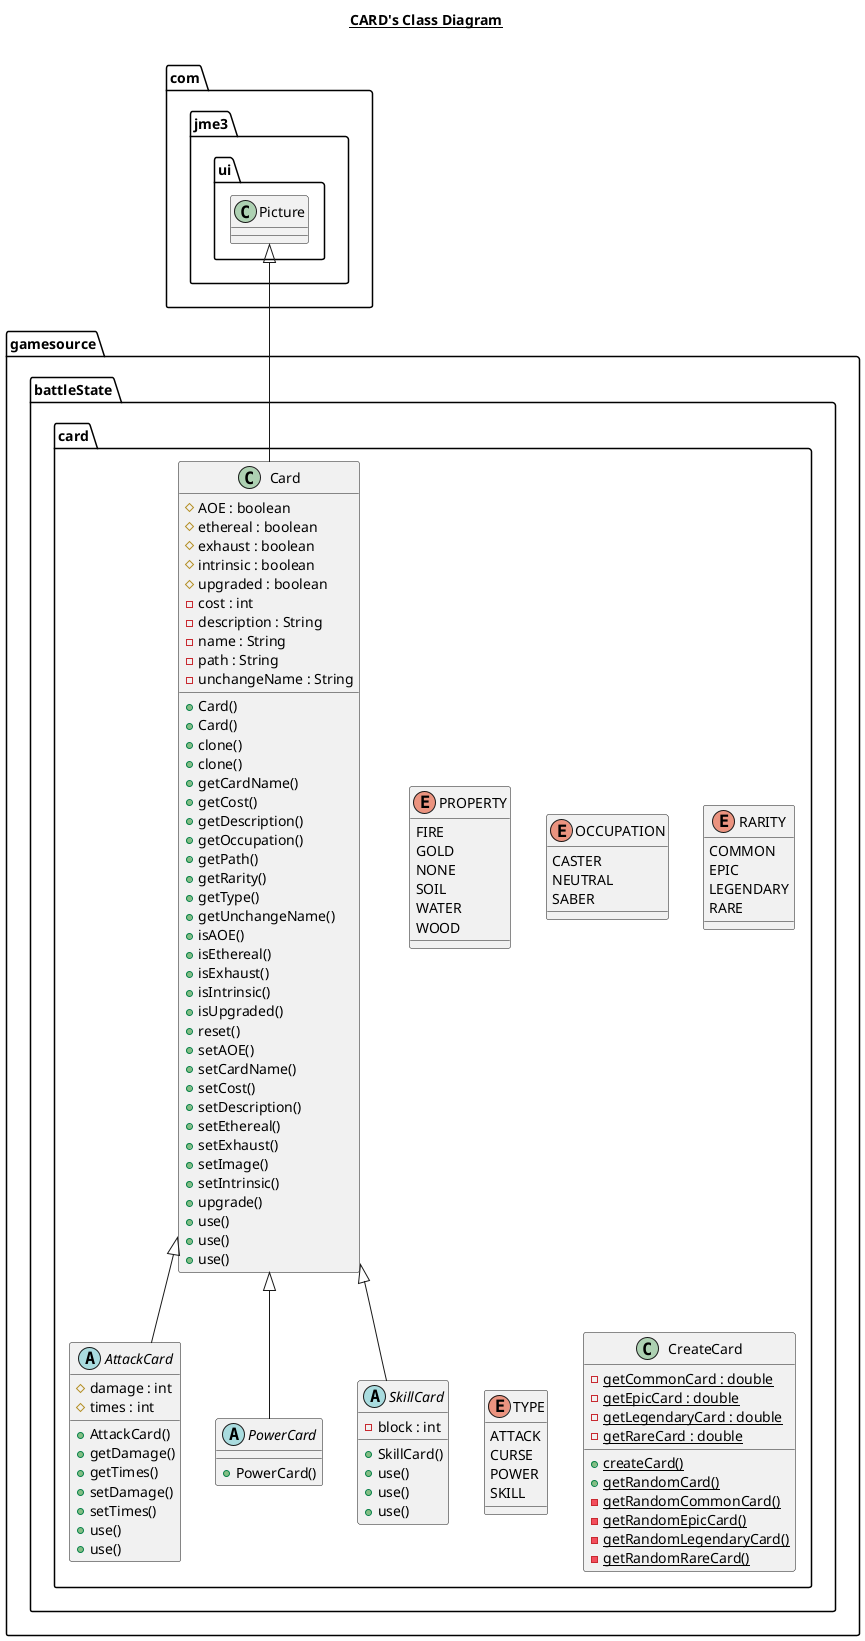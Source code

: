 @startuml

title __CARD's Class Diagram__\n

  namespace gamesource {
    namespace battleState.card {
      abstract class gamesource.battleState.card.AttackCard {
          # damage : int
          # times : int
          + AttackCard()
          + getDamage()
          + getTimes()
          + setDamage()
          + setTimes()
          + use()
          + use()
      }
    }
  }
  

  namespace gamesource {
    namespace battleState.card {
      enum PROPERTY {
        FIRE
        GOLD
        NONE
        SOIL
        WATER
        WOOD
      }
    }
  }
  

  namespace gamesource {
    namespace battleState.card {
      class gamesource.battleState.card.Card {
          # AOE : boolean
          # ethereal : boolean
          # exhaust : boolean
          # intrinsic : boolean
          # upgraded : boolean
          - cost : int
          - description : String
          - name : String
          - path : String
          - unchangeName : String
          + Card()
          + Card()
          + clone()
          + clone()
          + getCardName()
          + getCost()
          + getDescription()
          + getOccupation()
          + getPath()
          + getRarity()
          + getType()
          + getUnchangeName()
          + isAOE()
          + isEthereal()
          + isExhaust()
          + isIntrinsic()
          + isUpgraded()
          + reset()
          + setAOE()
          + setCardName()
          + setCost()
          + setDescription()
          + setEthereal()
          + setExhaust()
          + setImage()
          + setIntrinsic()
          + upgrade()
          + use()
          + use()
          + use()
      }
    }
  }
  

  namespace gamesource {
    namespace battleState.card {
      enum OCCUPATION {
        CASTER
        NEUTRAL
        SABER
      }
    }
  }
  

  namespace gamesource {
    namespace battleState.card {
      enum RARITY {
        COMMON
        EPIC
        LEGENDARY
        RARE
      }
    }
  }
  

  namespace gamesource {
    namespace battleState.card {
      enum TYPE {
        ATTACK
        CURSE
        POWER
        SKILL
      }
    }
  }
  

  namespace gamesource {
    namespace battleState.card {
      class gamesource.battleState.card.CreateCard {
          {static} - getCommonCard : double
          {static} - getEpicCard : double
          {static} - getLegendaryCard : double
          {static} - getRareCard : double
          {static} + createCard()
          {static} + getRandomCard()
          {static} - getRandomCommonCard()
          {static} - getRandomEpicCard()
          {static} - getRandomLegendaryCard()
          {static} - getRandomRareCard()
      }
    }
  }
  

  namespace gamesource {
    namespace battleState.card {
      abstract class gamesource.battleState.card.PowerCard {
          + PowerCard()
      }
    }
  }
  

  namespace gamesource {
    namespace battleState.card {
      abstract class gamesource.battleState.card.SkillCard {
          - block : int
          + SkillCard()
          + use()
          + use()
          + use()
      }
    }
  }
  

  gamesource.battleState.card.AttackCard -up-|> gamesource.battleState.card.Card
  gamesource.battleState.card.AttackCard o-- gamesource.battleState.card.AttackCard.PROPERTY : property
  gamesource.battleState.card.AttackCard +-down- gamesource.battleState.card.AttackCard.PROPERTY
  gamesource.battleState.card.Card -up-|> com.jme3.ui.Picture
  gamesource.battleState.card.Card o-- gamesource.battleState.card.Card.OCCUPATION : occupation
  gamesource.battleState.card.Card o-- gamesource.battleState.card.Card.RARITY : rarity
  gamesource.battleState.card.Card o-- gamesource.battleState.card.Card.TYPE : type
  gamesource.battleState.card.Card +-down- gamesource.battleState.card.Card.OCCUPATION
  gamesource.battleState.card.Card +-down- gamesource.battleState.card.Card.RARITY
  gamesource.battleState.card.Card +-down- gamesource.battleState.card.Card.TYPE
  gamesource.battleState.card.PowerCard -up-|> gamesource.battleState.card.Card
  gamesource.battleState.card.SkillCard -up-|> gamesource.battleState.card.Card




@enduml
